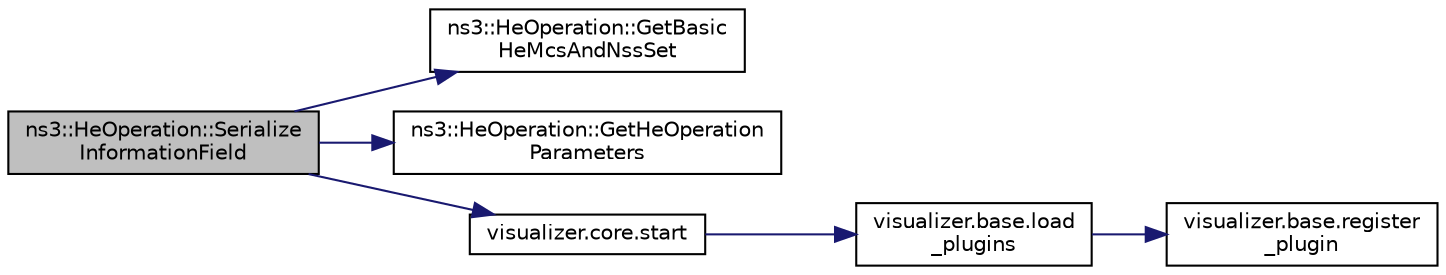digraph "ns3::HeOperation::SerializeInformationField"
{
 // LATEX_PDF_SIZE
  edge [fontname="Helvetica",fontsize="10",labelfontname="Helvetica",labelfontsize="10"];
  node [fontname="Helvetica",fontsize="10",shape=record];
  rankdir="LR";
  Node1 [label="ns3::HeOperation::Serialize\lInformationField",height=0.2,width=0.4,color="black", fillcolor="grey75", style="filled", fontcolor="black",tooltip="Serialize information (i.e., the body of the IE, not including the Element ID and length octets)"];
  Node1 -> Node2 [color="midnightblue",fontsize="10",style="solid",fontname="Helvetica"];
  Node2 [label="ns3::HeOperation::GetBasic\lHeMcsAndNssSet",height=0.2,width=0.4,color="black", fillcolor="white", style="filled",URL="$classns3_1_1_he_operation.html#a7dd6e83d9d283abf3bdcb0be3df44fbe",tooltip="Return the Basic HE-MCS And Nss field in the HE Operation information element."];
  Node1 -> Node3 [color="midnightblue",fontsize="10",style="solid",fontname="Helvetica"];
  Node3 [label="ns3::HeOperation::GetHeOperation\lParameters",height=0.2,width=0.4,color="black", fillcolor="white", style="filled",URL="$classns3_1_1_he_operation.html#a2d11db8ed7573b97fad6df9159f6b82b",tooltip="Return the HE Operation Parameters field in the HE Operation information element."];
  Node1 -> Node4 [color="midnightblue",fontsize="10",style="solid",fontname="Helvetica"];
  Node4 [label="visualizer.core.start",height=0.2,width=0.4,color="black", fillcolor="white", style="filled",URL="$namespacevisualizer_1_1core.html#a2a35e5d8a34af358b508dac8635754e0",tooltip=" "];
  Node4 -> Node5 [color="midnightblue",fontsize="10",style="solid",fontname="Helvetica"];
  Node5 [label="visualizer.base.load\l_plugins",height=0.2,width=0.4,color="black", fillcolor="white", style="filled",URL="$namespacevisualizer_1_1base.html#ad171497a5ff1afe0a73bedaebf35448f",tooltip=" "];
  Node5 -> Node6 [color="midnightblue",fontsize="10",style="solid",fontname="Helvetica"];
  Node6 [label="visualizer.base.register\l_plugin",height=0.2,width=0.4,color="black", fillcolor="white", style="filled",URL="$namespacevisualizer_1_1base.html#a6b0ffcff1e17ec4027496f50177e5b9e",tooltip=" "];
}
